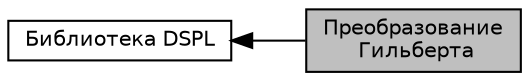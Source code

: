 digraph "Преобразование Гильберта"
{
  edge [fontname="Helvetica",fontsize="10",labelfontname="Helvetica",labelfontsize="10"];
  node [fontname="Helvetica",fontsize="10",shape=record];
  rankdir=LR;
  Node1 [label="Библиотека DSPL",height=0.2,width=0.4,color="black", fillcolor="white", style="filled",URL="$group___m_a_i_n___g_r_o_u_p.html"];
  Node0 [label="Преобразование\l Гильберта",height=0.2,width=0.4,color="black", fillcolor="grey75", style="filled", fontcolor="black"];
  Node1->Node0 [shape=plaintext, dir="back", style="solid"];
}
